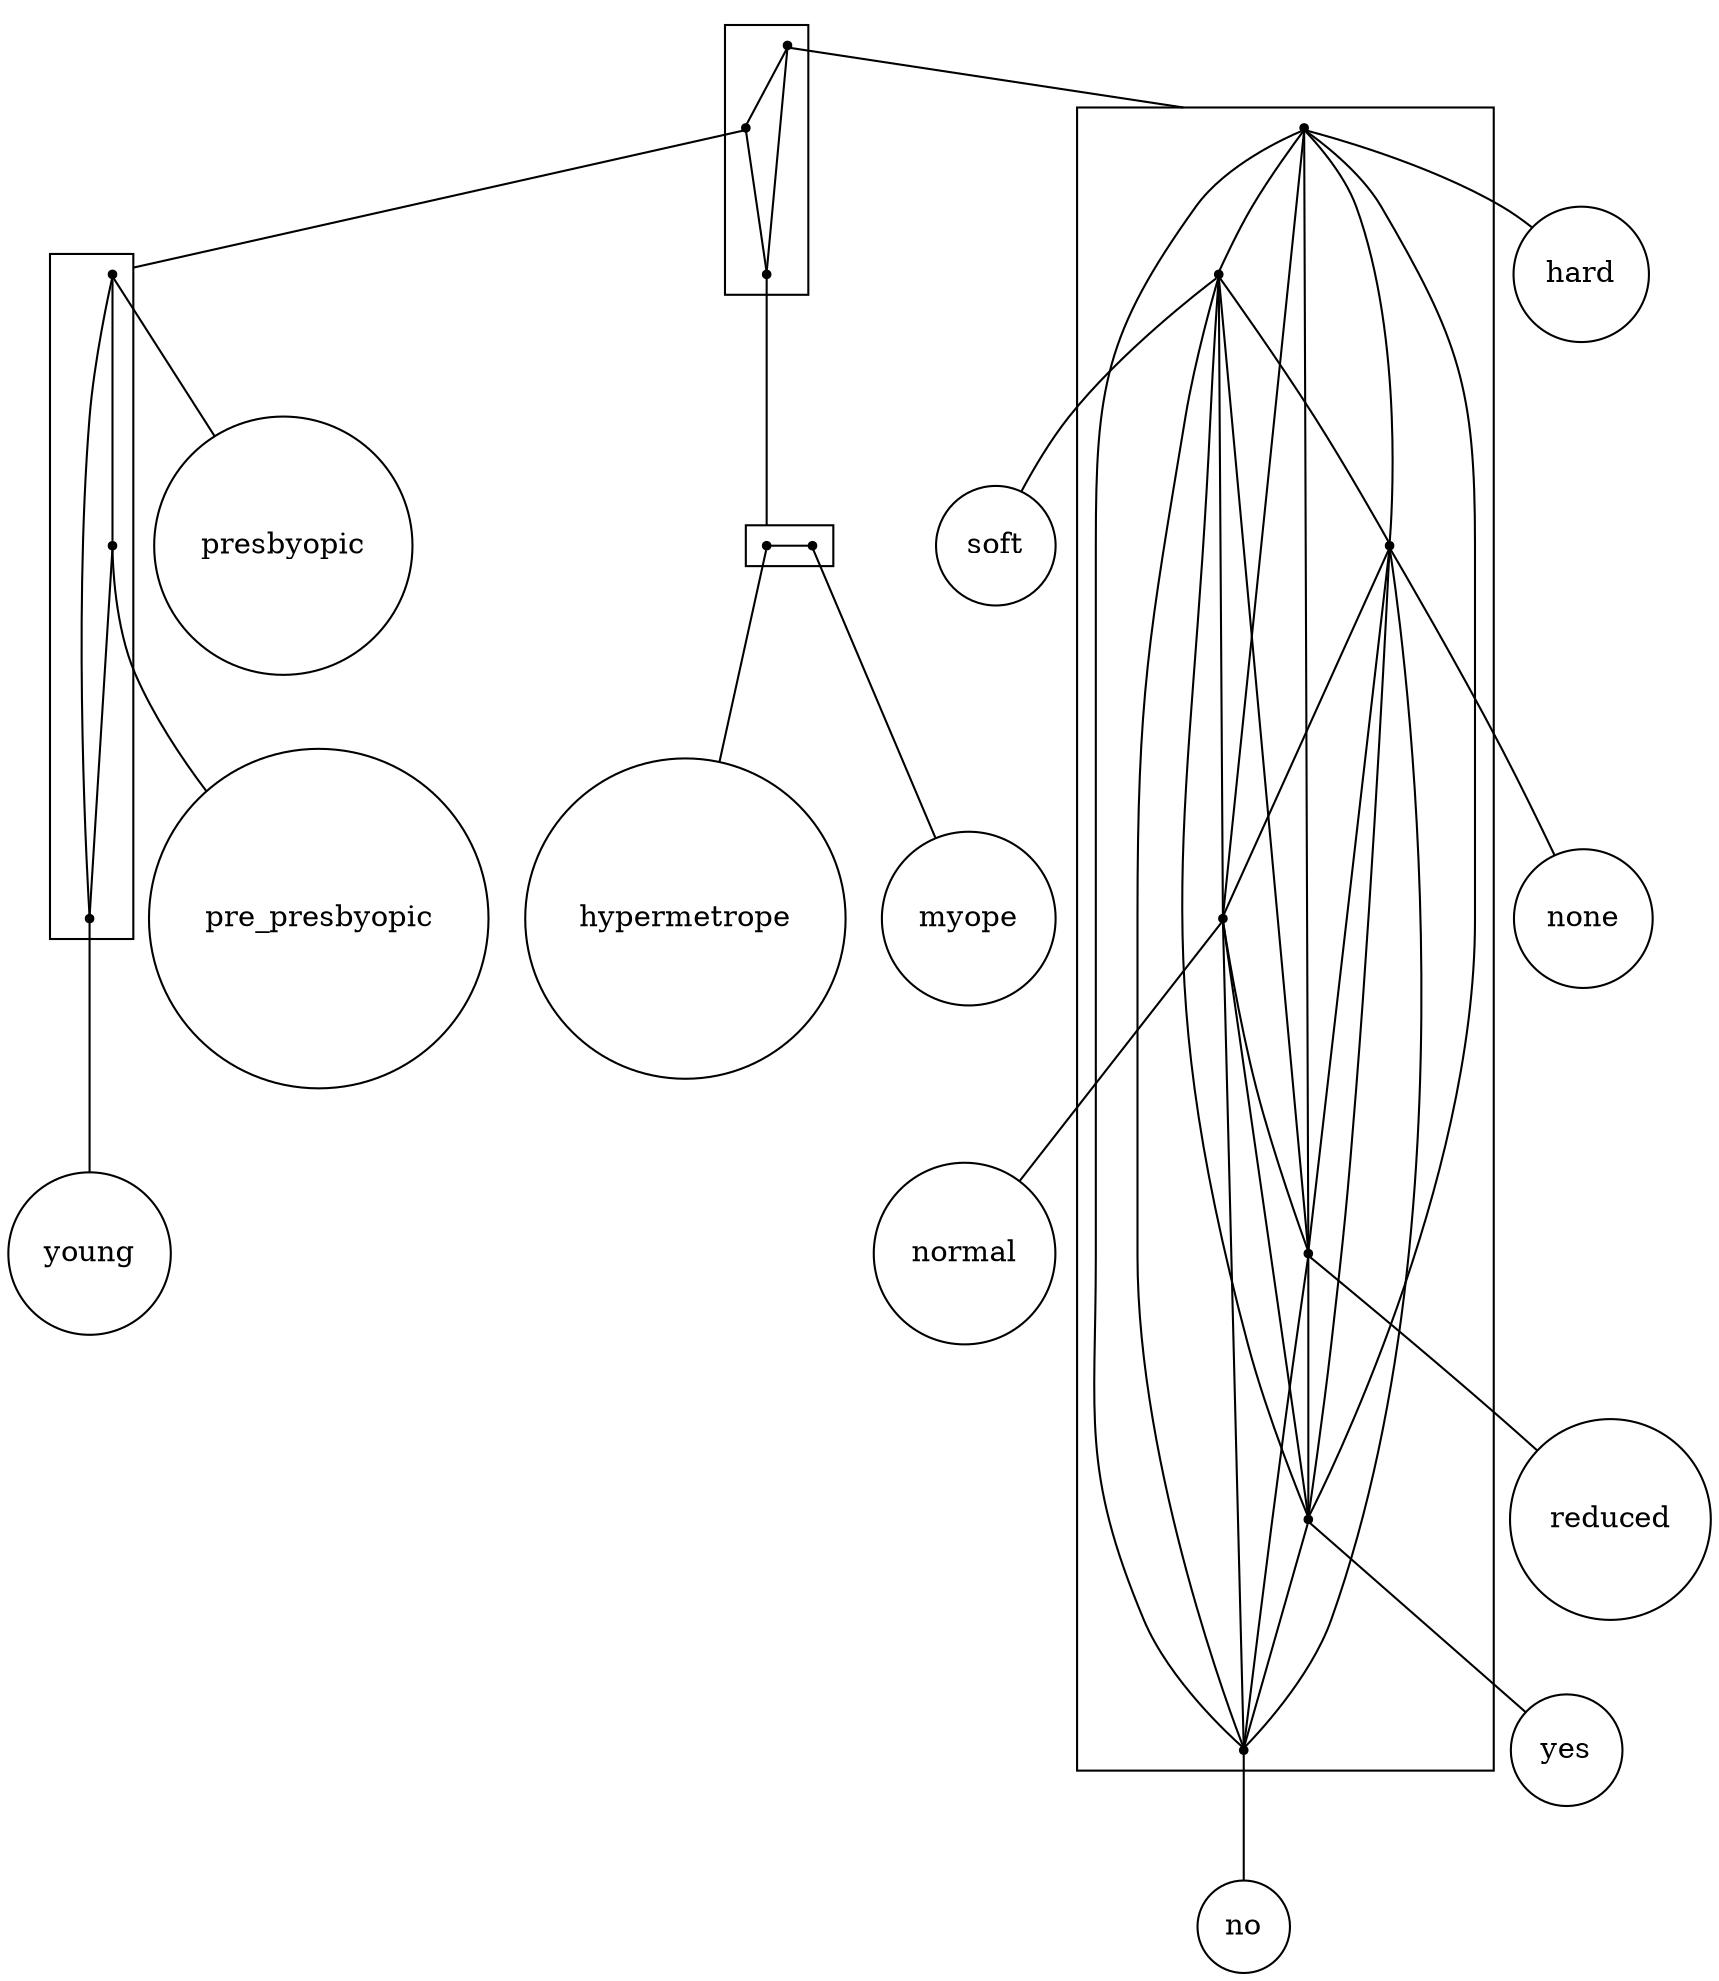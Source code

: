 strict digraph "plain_2-structure" {
compound=true;
fontname=Verdana;
fontsize=12;
newrank=true;
node [shape=circle];
hard;
soft;
none;
normal;
reduced;
yes;
no;
presbyopic;
pre_presbyopic;
young;
hypermetrope;
myope;
subgraph cluster_nosoftmyopehypermetropenormalpre_presbyopicreducedyeshardyoungnonepresbyopic {
node [shape=point];
s_reducednoyessofthardnormalnone -> s_pre_presbyopicpresbyopicyoung  [arrowhead=none, color=black];
s_reducednoyessofthardnormalnone -> s_hypermetropemyope  [arrowhead=none, color=black];
s_pre_presbyopicpresbyopicyoung -> s_hypermetropemyope  [arrowhead=none, color=black];
}

subgraph cluster_reducednoyessofthardnormalnone {
node [shape=point];
s_hard -> s_soft  [arrowhead=none, color=black];
s_hard -> s_none  [arrowhead=none, color=black];
s_hard -> s_normal  [arrowhead=none, color=black];
s_hard -> s_reduced  [arrowhead=none, color=black];
s_hard -> s_yes  [arrowhead=none, color=black];
s_hard -> s_no  [arrowhead=none, color=black];
s_soft -> s_none  [arrowhead=none, color=black];
s_soft -> s_normal  [arrowhead=none, color=black];
s_soft -> s_reduced  [arrowhead=none, color=black];
s_soft -> s_yes  [arrowhead=none, color=black];
s_soft -> s_no  [arrowhead=none, color=black];
s_none -> s_normal  [arrowhead=none, color=black];
s_none -> s_reduced  [arrowhead=none, color=black];
s_none -> s_yes  [arrowhead=none, color=black];
s_none -> s_no  [arrowhead=none, color=black];
s_normal -> s_reduced  [arrowhead=none, color=black];
s_normal -> s_yes  [arrowhead=none, color=black];
s_normal -> s_no  [arrowhead=none, color=black];
s_reduced -> s_yes  [arrowhead=none, color=black];
s_reduced -> s_no  [arrowhead=none, color=black];
s_yes -> s_no  [arrowhead=none, color=black];
}

subgraph cluster_pre_presbyopicpresbyopicyoung {
node [shape=point];
s_presbyopic -> s_pre_presbyopic  [arrowhead=none, color=black];
s_presbyopic -> s_young  [arrowhead=none, color=black];
s_pre_presbyopic -> s_young  [arrowhead=none, color=black];
}

subgraph cluster_hypermetropemyope {
rank=same;
node [shape=point];
s_hypermetrope -> s_myope  [arrowhead=none, color=black];
}

s_reducednoyessofthardnormalnone -> s_hard  [arrowhead=none, lhead=cluster_reducednoyessofthardnormalnone];
s_pre_presbyopicpresbyopicyoung -> s_presbyopic  [arrowhead=none, lhead=cluster_pre_presbyopicpresbyopicyoung];
s_hypermetropemyope -> s_hypermetrope  [arrowhead=none, lhead=cluster_hypermetropemyope];
s_hard -> hard  [arrowhead=none];
s_soft -> soft  [arrowhead=none];
s_none -> none  [arrowhead=none];
s_normal -> normal  [arrowhead=none];
s_reduced -> reduced  [arrowhead=none];
s_yes -> yes  [arrowhead=none];
s_no -> no  [arrowhead=none];
s_presbyopic -> presbyopic  [arrowhead=none];
s_pre_presbyopic -> pre_presbyopic  [arrowhead=none];
s_young -> young  [arrowhead=none];
s_hypermetrope -> hypermetrope  [arrowhead=none];
s_myope -> myope  [arrowhead=none];
}
